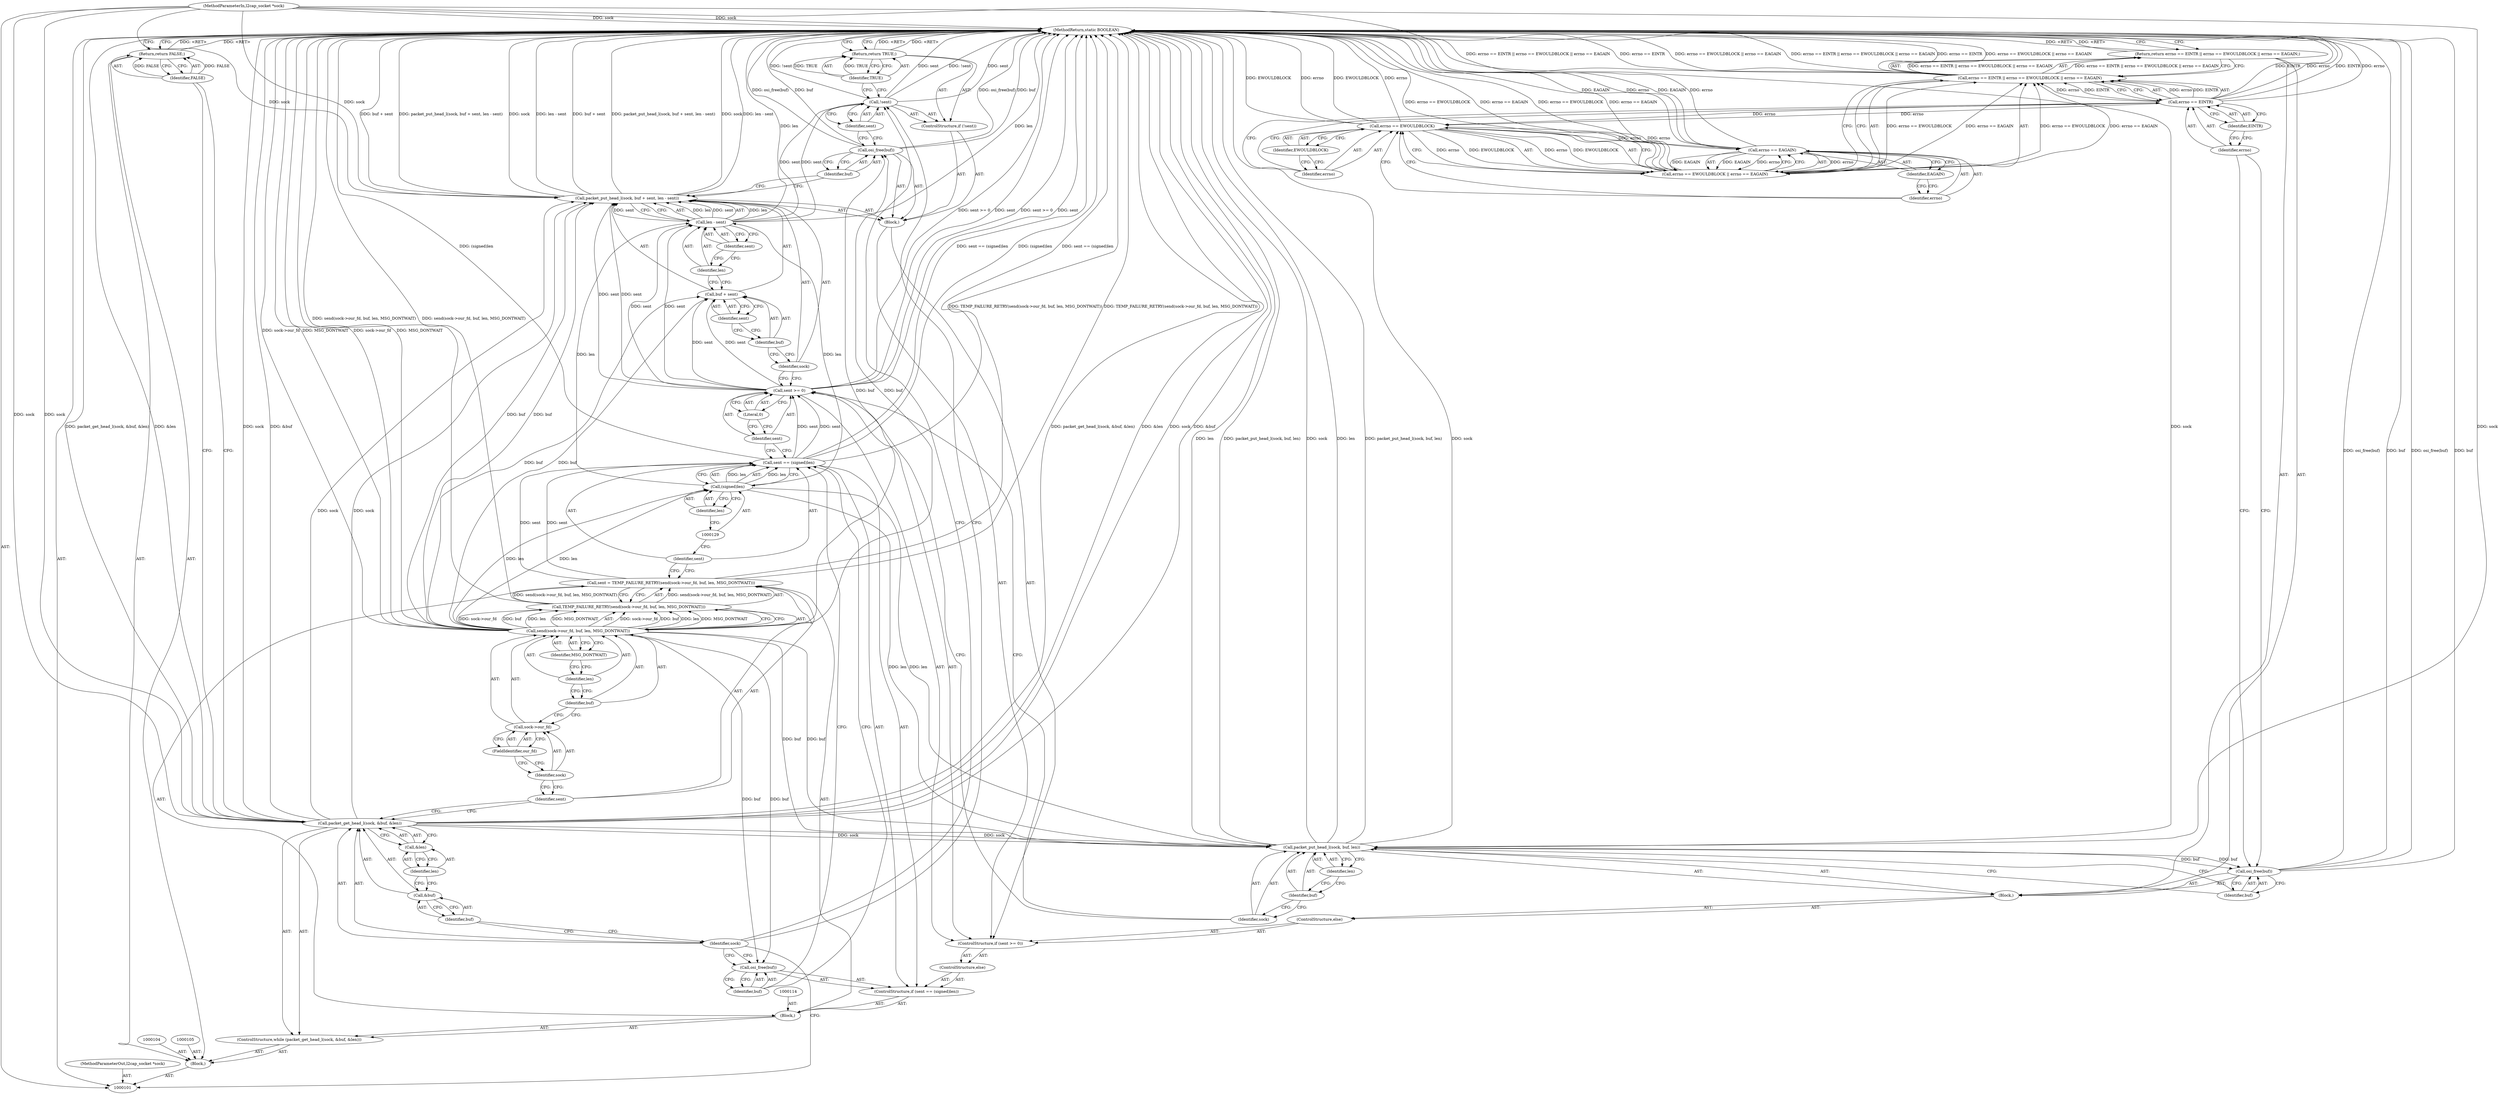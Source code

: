 digraph "0_Android_472271b153c5dc53c28beac55480a8d8434b2d5c_31" {
"1000176" [label="(MethodReturn,static BOOLEAN)"];
"1000102" [label="(MethodParameterIn,l2cap_socket *sock)"];
"1000260" [label="(MethodParameterOut,l2cap_socket *sock)"];
"1000126" [label="(Call,sent == (signed)len)"];
"1000127" [label="(Identifier,sent)"];
"1000128" [label="(Call,(signed)len)"];
"1000130" [label="(Identifier,len)"];
"1000125" [label="(ControlStructure,if (sent == (signed)len))"];
"1000131" [label="(Call,osi_free(buf))"];
"1000132" [label="(Identifier,buf)"];
"1000133" [label="(ControlStructure,else)"];
"1000135" [label="(Call,sent >= 0)"];
"1000136" [label="(Identifier,sent)"];
"1000137" [label="(Literal,0)"];
"1000138" [label="(Block,)"];
"1000134" [label="(ControlStructure,if (sent >= 0))"];
"1000139" [label="(Call,packet_put_head_l(sock, buf + sent, len - sent))"];
"1000140" [label="(Identifier,sock)"];
"1000141" [label="(Call,buf + sent)"];
"1000142" [label="(Identifier,buf)"];
"1000143" [label="(Identifier,sent)"];
"1000144" [label="(Call,len - sent)"];
"1000145" [label="(Identifier,len)"];
"1000146" [label="(Identifier,sent)"];
"1000147" [label="(Call,osi_free(buf))"];
"1000148" [label="(Identifier,buf)"];
"1000149" [label="(ControlStructure,if (!sent))"];
"1000150" [label="(Call,!sent)"];
"1000151" [label="(Identifier,sent)"];
"1000152" [label="(Return,return TRUE;)"];
"1000153" [label="(Identifier,TRUE)"];
"1000154" [label="(ControlStructure,else)"];
"1000155" [label="(Block,)"];
"1000156" [label="(Call,packet_put_head_l(sock, buf, len))"];
"1000157" [label="(Identifier,sock)"];
"1000158" [label="(Identifier,buf)"];
"1000159" [label="(Identifier,len)"];
"1000103" [label="(Block,)"];
"1000160" [label="(Call,osi_free(buf))"];
"1000161" [label="(Identifier,buf)"];
"1000162" [label="(Return,return errno == EINTR || errno == EWOULDBLOCK || errno == EAGAIN;)"];
"1000166" [label="(Identifier,EINTR)"];
"1000167" [label="(Call,errno == EWOULDBLOCK || errno == EAGAIN)"];
"1000168" [label="(Call,errno == EWOULDBLOCK)"];
"1000169" [label="(Identifier,errno)"];
"1000170" [label="(Identifier,EWOULDBLOCK)"];
"1000171" [label="(Call,errno == EAGAIN)"];
"1000172" [label="(Identifier,errno)"];
"1000173" [label="(Identifier,EAGAIN)"];
"1000163" [label="(Call,errno == EINTR || errno == EWOULDBLOCK || errno == EAGAIN)"];
"1000164" [label="(Call,errno == EINTR)"];
"1000165" [label="(Identifier,errno)"];
"1000174" [label="(Return,return FALSE;)"];
"1000175" [label="(Identifier,FALSE)"];
"1000107" [label="(Call,packet_get_head_l(sock, &buf, &len))"];
"1000108" [label="(Identifier,sock)"];
"1000109" [label="(Call,&buf)"];
"1000110" [label="(Identifier,buf)"];
"1000111" [label="(Call,&len)"];
"1000112" [label="(Identifier,len)"];
"1000106" [label="(ControlStructure,while (packet_get_head_l(sock, &buf, &len)))"];
"1000115" [label="(Call,sent = TEMP_FAILURE_RETRY(send(sock->our_fd, buf, len, MSG_DONTWAIT)))"];
"1000116" [label="(Identifier,sent)"];
"1000117" [label="(Call,TEMP_FAILURE_RETRY(send(sock->our_fd, buf, len, MSG_DONTWAIT)))"];
"1000118" [label="(Call,send(sock->our_fd, buf, len, MSG_DONTWAIT))"];
"1000119" [label="(Call,sock->our_fd)"];
"1000120" [label="(Identifier,sock)"];
"1000121" [label="(FieldIdentifier,our_fd)"];
"1000122" [label="(Identifier,buf)"];
"1000123" [label="(Identifier,len)"];
"1000124" [label="(Identifier,MSG_DONTWAIT)"];
"1000113" [label="(Block,)"];
"1000176" -> "1000101"  [label="AST: "];
"1000176" -> "1000152"  [label="CFG: "];
"1000176" -> "1000162"  [label="CFG: "];
"1000176" -> "1000174"  [label="CFG: "];
"1000152" -> "1000176"  [label="DDG: <RET>"];
"1000162" -> "1000176"  [label="DDG: <RET>"];
"1000174" -> "1000176"  [label="DDG: <RET>"];
"1000171" -> "1000176"  [label="DDG: errno"];
"1000171" -> "1000176"  [label="DDG: EAGAIN"];
"1000107" -> "1000176"  [label="DDG: sock"];
"1000107" -> "1000176"  [label="DDG: &buf"];
"1000107" -> "1000176"  [label="DDG: packet_get_head_l(sock, &buf, &len)"];
"1000107" -> "1000176"  [label="DDG: &len"];
"1000168" -> "1000176"  [label="DDG: errno"];
"1000168" -> "1000176"  [label="DDG: EWOULDBLOCK"];
"1000156" -> "1000176"  [label="DDG: sock"];
"1000156" -> "1000176"  [label="DDG: len"];
"1000156" -> "1000176"  [label="DDG: packet_put_head_l(sock, buf, len)"];
"1000160" -> "1000176"  [label="DDG: osi_free(buf)"];
"1000160" -> "1000176"  [label="DDG: buf"];
"1000147" -> "1000176"  [label="DDG: buf"];
"1000147" -> "1000176"  [label="DDG: osi_free(buf)"];
"1000117" -> "1000176"  [label="DDG: send(sock->our_fd, buf, len, MSG_DONTWAIT)"];
"1000102" -> "1000176"  [label="DDG: sock"];
"1000118" -> "1000176"  [label="DDG: sock->our_fd"];
"1000118" -> "1000176"  [label="DDG: MSG_DONTWAIT"];
"1000163" -> "1000176"  [label="DDG: errno == EINTR || errno == EWOULDBLOCK || errno == EAGAIN"];
"1000163" -> "1000176"  [label="DDG: errno == EINTR"];
"1000163" -> "1000176"  [label="DDG: errno == EWOULDBLOCK || errno == EAGAIN"];
"1000115" -> "1000176"  [label="DDG: TEMP_FAILURE_RETRY(send(sock->our_fd, buf, len, MSG_DONTWAIT))"];
"1000167" -> "1000176"  [label="DDG: errno == EWOULDBLOCK"];
"1000167" -> "1000176"  [label="DDG: errno == EAGAIN"];
"1000126" -> "1000176"  [label="DDG: sent == (signed)len"];
"1000126" -> "1000176"  [label="DDG: (signed)len"];
"1000150" -> "1000176"  [label="DDG: sent"];
"1000150" -> "1000176"  [label="DDG: !sent"];
"1000139" -> "1000176"  [label="DDG: buf + sent"];
"1000139" -> "1000176"  [label="DDG: packet_put_head_l(sock, buf + sent, len - sent)"];
"1000139" -> "1000176"  [label="DDG: sock"];
"1000139" -> "1000176"  [label="DDG: len - sent"];
"1000164" -> "1000176"  [label="DDG: EINTR"];
"1000164" -> "1000176"  [label="DDG: errno"];
"1000135" -> "1000176"  [label="DDG: sent >= 0"];
"1000135" -> "1000176"  [label="DDG: sent"];
"1000144" -> "1000176"  [label="DDG: len"];
"1000102" -> "1000101"  [label="AST: "];
"1000102" -> "1000176"  [label="DDG: sock"];
"1000102" -> "1000107"  [label="DDG: sock"];
"1000102" -> "1000139"  [label="DDG: sock"];
"1000102" -> "1000156"  [label="DDG: sock"];
"1000260" -> "1000101"  [label="AST: "];
"1000126" -> "1000125"  [label="AST: "];
"1000126" -> "1000128"  [label="CFG: "];
"1000127" -> "1000126"  [label="AST: "];
"1000128" -> "1000126"  [label="AST: "];
"1000132" -> "1000126"  [label="CFG: "];
"1000136" -> "1000126"  [label="CFG: "];
"1000126" -> "1000176"  [label="DDG: sent == (signed)len"];
"1000126" -> "1000176"  [label="DDG: (signed)len"];
"1000115" -> "1000126"  [label="DDG: sent"];
"1000128" -> "1000126"  [label="DDG: len"];
"1000126" -> "1000135"  [label="DDG: sent"];
"1000127" -> "1000126"  [label="AST: "];
"1000127" -> "1000115"  [label="CFG: "];
"1000129" -> "1000127"  [label="CFG: "];
"1000128" -> "1000126"  [label="AST: "];
"1000128" -> "1000130"  [label="CFG: "];
"1000129" -> "1000128"  [label="AST: "];
"1000130" -> "1000128"  [label="AST: "];
"1000126" -> "1000128"  [label="CFG: "];
"1000128" -> "1000126"  [label="DDG: len"];
"1000118" -> "1000128"  [label="DDG: len"];
"1000128" -> "1000144"  [label="DDG: len"];
"1000128" -> "1000156"  [label="DDG: len"];
"1000130" -> "1000128"  [label="AST: "];
"1000130" -> "1000129"  [label="CFG: "];
"1000128" -> "1000130"  [label="CFG: "];
"1000125" -> "1000113"  [label="AST: "];
"1000126" -> "1000125"  [label="AST: "];
"1000131" -> "1000125"  [label="AST: "];
"1000133" -> "1000125"  [label="AST: "];
"1000131" -> "1000125"  [label="AST: "];
"1000131" -> "1000132"  [label="CFG: "];
"1000132" -> "1000131"  [label="AST: "];
"1000108" -> "1000131"  [label="CFG: "];
"1000118" -> "1000131"  [label="DDG: buf"];
"1000132" -> "1000131"  [label="AST: "];
"1000132" -> "1000126"  [label="CFG: "];
"1000131" -> "1000132"  [label="CFG: "];
"1000133" -> "1000125"  [label="AST: "];
"1000134" -> "1000133"  [label="AST: "];
"1000135" -> "1000134"  [label="AST: "];
"1000135" -> "1000137"  [label="CFG: "];
"1000136" -> "1000135"  [label="AST: "];
"1000137" -> "1000135"  [label="AST: "];
"1000140" -> "1000135"  [label="CFG: "];
"1000157" -> "1000135"  [label="CFG: "];
"1000135" -> "1000176"  [label="DDG: sent >= 0"];
"1000135" -> "1000176"  [label="DDG: sent"];
"1000126" -> "1000135"  [label="DDG: sent"];
"1000135" -> "1000139"  [label="DDG: sent"];
"1000135" -> "1000141"  [label="DDG: sent"];
"1000135" -> "1000144"  [label="DDG: sent"];
"1000136" -> "1000135"  [label="AST: "];
"1000136" -> "1000126"  [label="CFG: "];
"1000137" -> "1000136"  [label="CFG: "];
"1000137" -> "1000135"  [label="AST: "];
"1000137" -> "1000136"  [label="CFG: "];
"1000135" -> "1000137"  [label="CFG: "];
"1000138" -> "1000134"  [label="AST: "];
"1000139" -> "1000138"  [label="AST: "];
"1000147" -> "1000138"  [label="AST: "];
"1000149" -> "1000138"  [label="AST: "];
"1000134" -> "1000133"  [label="AST: "];
"1000135" -> "1000134"  [label="AST: "];
"1000138" -> "1000134"  [label="AST: "];
"1000154" -> "1000134"  [label="AST: "];
"1000139" -> "1000138"  [label="AST: "];
"1000139" -> "1000144"  [label="CFG: "];
"1000140" -> "1000139"  [label="AST: "];
"1000141" -> "1000139"  [label="AST: "];
"1000144" -> "1000139"  [label="AST: "];
"1000148" -> "1000139"  [label="CFG: "];
"1000139" -> "1000176"  [label="DDG: buf + sent"];
"1000139" -> "1000176"  [label="DDG: packet_put_head_l(sock, buf + sent, len - sent)"];
"1000139" -> "1000176"  [label="DDG: sock"];
"1000139" -> "1000176"  [label="DDG: len - sent"];
"1000107" -> "1000139"  [label="DDG: sock"];
"1000102" -> "1000139"  [label="DDG: sock"];
"1000118" -> "1000139"  [label="DDG: buf"];
"1000135" -> "1000139"  [label="DDG: sent"];
"1000144" -> "1000139"  [label="DDG: len"];
"1000144" -> "1000139"  [label="DDG: sent"];
"1000140" -> "1000139"  [label="AST: "];
"1000140" -> "1000135"  [label="CFG: "];
"1000142" -> "1000140"  [label="CFG: "];
"1000141" -> "1000139"  [label="AST: "];
"1000141" -> "1000143"  [label="CFG: "];
"1000142" -> "1000141"  [label="AST: "];
"1000143" -> "1000141"  [label="AST: "];
"1000145" -> "1000141"  [label="CFG: "];
"1000118" -> "1000141"  [label="DDG: buf"];
"1000135" -> "1000141"  [label="DDG: sent"];
"1000142" -> "1000141"  [label="AST: "];
"1000142" -> "1000140"  [label="CFG: "];
"1000143" -> "1000142"  [label="CFG: "];
"1000143" -> "1000141"  [label="AST: "];
"1000143" -> "1000142"  [label="CFG: "];
"1000141" -> "1000143"  [label="CFG: "];
"1000144" -> "1000139"  [label="AST: "];
"1000144" -> "1000146"  [label="CFG: "];
"1000145" -> "1000144"  [label="AST: "];
"1000146" -> "1000144"  [label="AST: "];
"1000139" -> "1000144"  [label="CFG: "];
"1000144" -> "1000176"  [label="DDG: len"];
"1000144" -> "1000139"  [label="DDG: len"];
"1000144" -> "1000139"  [label="DDG: sent"];
"1000128" -> "1000144"  [label="DDG: len"];
"1000135" -> "1000144"  [label="DDG: sent"];
"1000144" -> "1000150"  [label="DDG: sent"];
"1000145" -> "1000144"  [label="AST: "];
"1000145" -> "1000141"  [label="CFG: "];
"1000146" -> "1000145"  [label="CFG: "];
"1000146" -> "1000144"  [label="AST: "];
"1000146" -> "1000145"  [label="CFG: "];
"1000144" -> "1000146"  [label="CFG: "];
"1000147" -> "1000138"  [label="AST: "];
"1000147" -> "1000148"  [label="CFG: "];
"1000148" -> "1000147"  [label="AST: "];
"1000151" -> "1000147"  [label="CFG: "];
"1000147" -> "1000176"  [label="DDG: buf"];
"1000147" -> "1000176"  [label="DDG: osi_free(buf)"];
"1000118" -> "1000147"  [label="DDG: buf"];
"1000148" -> "1000147"  [label="AST: "];
"1000148" -> "1000139"  [label="CFG: "];
"1000147" -> "1000148"  [label="CFG: "];
"1000149" -> "1000138"  [label="AST: "];
"1000150" -> "1000149"  [label="AST: "];
"1000152" -> "1000149"  [label="AST: "];
"1000150" -> "1000149"  [label="AST: "];
"1000150" -> "1000151"  [label="CFG: "];
"1000151" -> "1000150"  [label="AST: "];
"1000108" -> "1000150"  [label="CFG: "];
"1000153" -> "1000150"  [label="CFG: "];
"1000150" -> "1000176"  [label="DDG: sent"];
"1000150" -> "1000176"  [label="DDG: !sent"];
"1000144" -> "1000150"  [label="DDG: sent"];
"1000151" -> "1000150"  [label="AST: "];
"1000151" -> "1000147"  [label="CFG: "];
"1000150" -> "1000151"  [label="CFG: "];
"1000152" -> "1000149"  [label="AST: "];
"1000152" -> "1000153"  [label="CFG: "];
"1000153" -> "1000152"  [label="AST: "];
"1000176" -> "1000152"  [label="CFG: "];
"1000152" -> "1000176"  [label="DDG: <RET>"];
"1000153" -> "1000152"  [label="DDG: TRUE"];
"1000153" -> "1000152"  [label="AST: "];
"1000153" -> "1000150"  [label="CFG: "];
"1000152" -> "1000153"  [label="CFG: "];
"1000153" -> "1000152"  [label="DDG: TRUE"];
"1000154" -> "1000134"  [label="AST: "];
"1000155" -> "1000154"  [label="AST: "];
"1000155" -> "1000154"  [label="AST: "];
"1000156" -> "1000155"  [label="AST: "];
"1000160" -> "1000155"  [label="AST: "];
"1000162" -> "1000155"  [label="AST: "];
"1000156" -> "1000155"  [label="AST: "];
"1000156" -> "1000159"  [label="CFG: "];
"1000157" -> "1000156"  [label="AST: "];
"1000158" -> "1000156"  [label="AST: "];
"1000159" -> "1000156"  [label="AST: "];
"1000161" -> "1000156"  [label="CFG: "];
"1000156" -> "1000176"  [label="DDG: sock"];
"1000156" -> "1000176"  [label="DDG: len"];
"1000156" -> "1000176"  [label="DDG: packet_put_head_l(sock, buf, len)"];
"1000107" -> "1000156"  [label="DDG: sock"];
"1000102" -> "1000156"  [label="DDG: sock"];
"1000118" -> "1000156"  [label="DDG: buf"];
"1000128" -> "1000156"  [label="DDG: len"];
"1000156" -> "1000160"  [label="DDG: buf"];
"1000157" -> "1000156"  [label="AST: "];
"1000157" -> "1000135"  [label="CFG: "];
"1000158" -> "1000157"  [label="CFG: "];
"1000158" -> "1000156"  [label="AST: "];
"1000158" -> "1000157"  [label="CFG: "];
"1000159" -> "1000158"  [label="CFG: "];
"1000159" -> "1000156"  [label="AST: "];
"1000159" -> "1000158"  [label="CFG: "];
"1000156" -> "1000159"  [label="CFG: "];
"1000103" -> "1000101"  [label="AST: "];
"1000104" -> "1000103"  [label="AST: "];
"1000105" -> "1000103"  [label="AST: "];
"1000106" -> "1000103"  [label="AST: "];
"1000174" -> "1000103"  [label="AST: "];
"1000160" -> "1000155"  [label="AST: "];
"1000160" -> "1000161"  [label="CFG: "];
"1000161" -> "1000160"  [label="AST: "];
"1000165" -> "1000160"  [label="CFG: "];
"1000160" -> "1000176"  [label="DDG: osi_free(buf)"];
"1000160" -> "1000176"  [label="DDG: buf"];
"1000156" -> "1000160"  [label="DDG: buf"];
"1000161" -> "1000160"  [label="AST: "];
"1000161" -> "1000156"  [label="CFG: "];
"1000160" -> "1000161"  [label="CFG: "];
"1000162" -> "1000155"  [label="AST: "];
"1000162" -> "1000163"  [label="CFG: "];
"1000163" -> "1000162"  [label="AST: "];
"1000176" -> "1000162"  [label="CFG: "];
"1000162" -> "1000176"  [label="DDG: <RET>"];
"1000163" -> "1000162"  [label="DDG: errno == EINTR || errno == EWOULDBLOCK || errno == EAGAIN"];
"1000166" -> "1000164"  [label="AST: "];
"1000166" -> "1000165"  [label="CFG: "];
"1000164" -> "1000166"  [label="CFG: "];
"1000167" -> "1000163"  [label="AST: "];
"1000167" -> "1000168"  [label="CFG: "];
"1000167" -> "1000171"  [label="CFG: "];
"1000168" -> "1000167"  [label="AST: "];
"1000171" -> "1000167"  [label="AST: "];
"1000163" -> "1000167"  [label="CFG: "];
"1000167" -> "1000176"  [label="DDG: errno == EWOULDBLOCK"];
"1000167" -> "1000176"  [label="DDG: errno == EAGAIN"];
"1000167" -> "1000163"  [label="DDG: errno == EWOULDBLOCK"];
"1000167" -> "1000163"  [label="DDG: errno == EAGAIN"];
"1000168" -> "1000167"  [label="DDG: errno"];
"1000168" -> "1000167"  [label="DDG: EWOULDBLOCK"];
"1000171" -> "1000167"  [label="DDG: errno"];
"1000171" -> "1000167"  [label="DDG: EAGAIN"];
"1000168" -> "1000167"  [label="AST: "];
"1000168" -> "1000170"  [label="CFG: "];
"1000169" -> "1000168"  [label="AST: "];
"1000170" -> "1000168"  [label="AST: "];
"1000172" -> "1000168"  [label="CFG: "];
"1000167" -> "1000168"  [label="CFG: "];
"1000168" -> "1000176"  [label="DDG: errno"];
"1000168" -> "1000176"  [label="DDG: EWOULDBLOCK"];
"1000168" -> "1000167"  [label="DDG: errno"];
"1000168" -> "1000167"  [label="DDG: EWOULDBLOCK"];
"1000164" -> "1000168"  [label="DDG: errno"];
"1000168" -> "1000171"  [label="DDG: errno"];
"1000169" -> "1000168"  [label="AST: "];
"1000169" -> "1000164"  [label="CFG: "];
"1000170" -> "1000169"  [label="CFG: "];
"1000170" -> "1000168"  [label="AST: "];
"1000170" -> "1000169"  [label="CFG: "];
"1000168" -> "1000170"  [label="CFG: "];
"1000171" -> "1000167"  [label="AST: "];
"1000171" -> "1000173"  [label="CFG: "];
"1000172" -> "1000171"  [label="AST: "];
"1000173" -> "1000171"  [label="AST: "];
"1000167" -> "1000171"  [label="CFG: "];
"1000171" -> "1000176"  [label="DDG: errno"];
"1000171" -> "1000176"  [label="DDG: EAGAIN"];
"1000171" -> "1000167"  [label="DDG: errno"];
"1000171" -> "1000167"  [label="DDG: EAGAIN"];
"1000168" -> "1000171"  [label="DDG: errno"];
"1000172" -> "1000171"  [label="AST: "];
"1000172" -> "1000168"  [label="CFG: "];
"1000173" -> "1000172"  [label="CFG: "];
"1000173" -> "1000171"  [label="AST: "];
"1000173" -> "1000172"  [label="CFG: "];
"1000171" -> "1000173"  [label="CFG: "];
"1000163" -> "1000162"  [label="AST: "];
"1000163" -> "1000164"  [label="CFG: "];
"1000163" -> "1000167"  [label="CFG: "];
"1000164" -> "1000163"  [label="AST: "];
"1000167" -> "1000163"  [label="AST: "];
"1000162" -> "1000163"  [label="CFG: "];
"1000163" -> "1000176"  [label="DDG: errno == EINTR || errno == EWOULDBLOCK || errno == EAGAIN"];
"1000163" -> "1000176"  [label="DDG: errno == EINTR"];
"1000163" -> "1000176"  [label="DDG: errno == EWOULDBLOCK || errno == EAGAIN"];
"1000163" -> "1000162"  [label="DDG: errno == EINTR || errno == EWOULDBLOCK || errno == EAGAIN"];
"1000164" -> "1000163"  [label="DDG: errno"];
"1000164" -> "1000163"  [label="DDG: EINTR"];
"1000167" -> "1000163"  [label="DDG: errno == EWOULDBLOCK"];
"1000167" -> "1000163"  [label="DDG: errno == EAGAIN"];
"1000164" -> "1000163"  [label="AST: "];
"1000164" -> "1000166"  [label="CFG: "];
"1000165" -> "1000164"  [label="AST: "];
"1000166" -> "1000164"  [label="AST: "];
"1000169" -> "1000164"  [label="CFG: "];
"1000163" -> "1000164"  [label="CFG: "];
"1000164" -> "1000176"  [label="DDG: EINTR"];
"1000164" -> "1000176"  [label="DDG: errno"];
"1000164" -> "1000163"  [label="DDG: errno"];
"1000164" -> "1000163"  [label="DDG: EINTR"];
"1000164" -> "1000168"  [label="DDG: errno"];
"1000165" -> "1000164"  [label="AST: "];
"1000165" -> "1000160"  [label="CFG: "];
"1000166" -> "1000165"  [label="CFG: "];
"1000174" -> "1000103"  [label="AST: "];
"1000174" -> "1000175"  [label="CFG: "];
"1000175" -> "1000174"  [label="AST: "];
"1000176" -> "1000174"  [label="CFG: "];
"1000174" -> "1000176"  [label="DDG: <RET>"];
"1000175" -> "1000174"  [label="DDG: FALSE"];
"1000175" -> "1000174"  [label="AST: "];
"1000175" -> "1000107"  [label="CFG: "];
"1000174" -> "1000175"  [label="CFG: "];
"1000175" -> "1000174"  [label="DDG: FALSE"];
"1000107" -> "1000106"  [label="AST: "];
"1000107" -> "1000111"  [label="CFG: "];
"1000108" -> "1000107"  [label="AST: "];
"1000109" -> "1000107"  [label="AST: "];
"1000111" -> "1000107"  [label="AST: "];
"1000116" -> "1000107"  [label="CFG: "];
"1000175" -> "1000107"  [label="CFG: "];
"1000107" -> "1000176"  [label="DDG: sock"];
"1000107" -> "1000176"  [label="DDG: &buf"];
"1000107" -> "1000176"  [label="DDG: packet_get_head_l(sock, &buf, &len)"];
"1000107" -> "1000176"  [label="DDG: &len"];
"1000102" -> "1000107"  [label="DDG: sock"];
"1000107" -> "1000139"  [label="DDG: sock"];
"1000107" -> "1000156"  [label="DDG: sock"];
"1000108" -> "1000107"  [label="AST: "];
"1000108" -> "1000131"  [label="CFG: "];
"1000108" -> "1000150"  [label="CFG: "];
"1000108" -> "1000101"  [label="CFG: "];
"1000110" -> "1000108"  [label="CFG: "];
"1000109" -> "1000107"  [label="AST: "];
"1000109" -> "1000110"  [label="CFG: "];
"1000110" -> "1000109"  [label="AST: "];
"1000112" -> "1000109"  [label="CFG: "];
"1000110" -> "1000109"  [label="AST: "];
"1000110" -> "1000108"  [label="CFG: "];
"1000109" -> "1000110"  [label="CFG: "];
"1000111" -> "1000107"  [label="AST: "];
"1000111" -> "1000112"  [label="CFG: "];
"1000112" -> "1000111"  [label="AST: "];
"1000107" -> "1000111"  [label="CFG: "];
"1000112" -> "1000111"  [label="AST: "];
"1000112" -> "1000109"  [label="CFG: "];
"1000111" -> "1000112"  [label="CFG: "];
"1000106" -> "1000103"  [label="AST: "];
"1000107" -> "1000106"  [label="AST: "];
"1000113" -> "1000106"  [label="AST: "];
"1000115" -> "1000113"  [label="AST: "];
"1000115" -> "1000117"  [label="CFG: "];
"1000116" -> "1000115"  [label="AST: "];
"1000117" -> "1000115"  [label="AST: "];
"1000127" -> "1000115"  [label="CFG: "];
"1000115" -> "1000176"  [label="DDG: TEMP_FAILURE_RETRY(send(sock->our_fd, buf, len, MSG_DONTWAIT))"];
"1000117" -> "1000115"  [label="DDG: send(sock->our_fd, buf, len, MSG_DONTWAIT)"];
"1000115" -> "1000126"  [label="DDG: sent"];
"1000116" -> "1000115"  [label="AST: "];
"1000116" -> "1000107"  [label="CFG: "];
"1000120" -> "1000116"  [label="CFG: "];
"1000117" -> "1000115"  [label="AST: "];
"1000117" -> "1000118"  [label="CFG: "];
"1000118" -> "1000117"  [label="AST: "];
"1000115" -> "1000117"  [label="CFG: "];
"1000117" -> "1000176"  [label="DDG: send(sock->our_fd, buf, len, MSG_DONTWAIT)"];
"1000117" -> "1000115"  [label="DDG: send(sock->our_fd, buf, len, MSG_DONTWAIT)"];
"1000118" -> "1000117"  [label="DDG: sock->our_fd"];
"1000118" -> "1000117"  [label="DDG: buf"];
"1000118" -> "1000117"  [label="DDG: len"];
"1000118" -> "1000117"  [label="DDG: MSG_DONTWAIT"];
"1000118" -> "1000117"  [label="AST: "];
"1000118" -> "1000124"  [label="CFG: "];
"1000119" -> "1000118"  [label="AST: "];
"1000122" -> "1000118"  [label="AST: "];
"1000123" -> "1000118"  [label="AST: "];
"1000124" -> "1000118"  [label="AST: "];
"1000117" -> "1000118"  [label="CFG: "];
"1000118" -> "1000176"  [label="DDG: sock->our_fd"];
"1000118" -> "1000176"  [label="DDG: MSG_DONTWAIT"];
"1000118" -> "1000117"  [label="DDG: sock->our_fd"];
"1000118" -> "1000117"  [label="DDG: buf"];
"1000118" -> "1000117"  [label="DDG: len"];
"1000118" -> "1000117"  [label="DDG: MSG_DONTWAIT"];
"1000118" -> "1000128"  [label="DDG: len"];
"1000118" -> "1000131"  [label="DDG: buf"];
"1000118" -> "1000139"  [label="DDG: buf"];
"1000118" -> "1000141"  [label="DDG: buf"];
"1000118" -> "1000147"  [label="DDG: buf"];
"1000118" -> "1000156"  [label="DDG: buf"];
"1000119" -> "1000118"  [label="AST: "];
"1000119" -> "1000121"  [label="CFG: "];
"1000120" -> "1000119"  [label="AST: "];
"1000121" -> "1000119"  [label="AST: "];
"1000122" -> "1000119"  [label="CFG: "];
"1000120" -> "1000119"  [label="AST: "];
"1000120" -> "1000116"  [label="CFG: "];
"1000121" -> "1000120"  [label="CFG: "];
"1000121" -> "1000119"  [label="AST: "];
"1000121" -> "1000120"  [label="CFG: "];
"1000119" -> "1000121"  [label="CFG: "];
"1000122" -> "1000118"  [label="AST: "];
"1000122" -> "1000119"  [label="CFG: "];
"1000123" -> "1000122"  [label="CFG: "];
"1000123" -> "1000118"  [label="AST: "];
"1000123" -> "1000122"  [label="CFG: "];
"1000124" -> "1000123"  [label="CFG: "];
"1000124" -> "1000118"  [label="AST: "];
"1000124" -> "1000123"  [label="CFG: "];
"1000118" -> "1000124"  [label="CFG: "];
"1000113" -> "1000106"  [label="AST: "];
"1000114" -> "1000113"  [label="AST: "];
"1000115" -> "1000113"  [label="AST: "];
"1000125" -> "1000113"  [label="AST: "];
}
